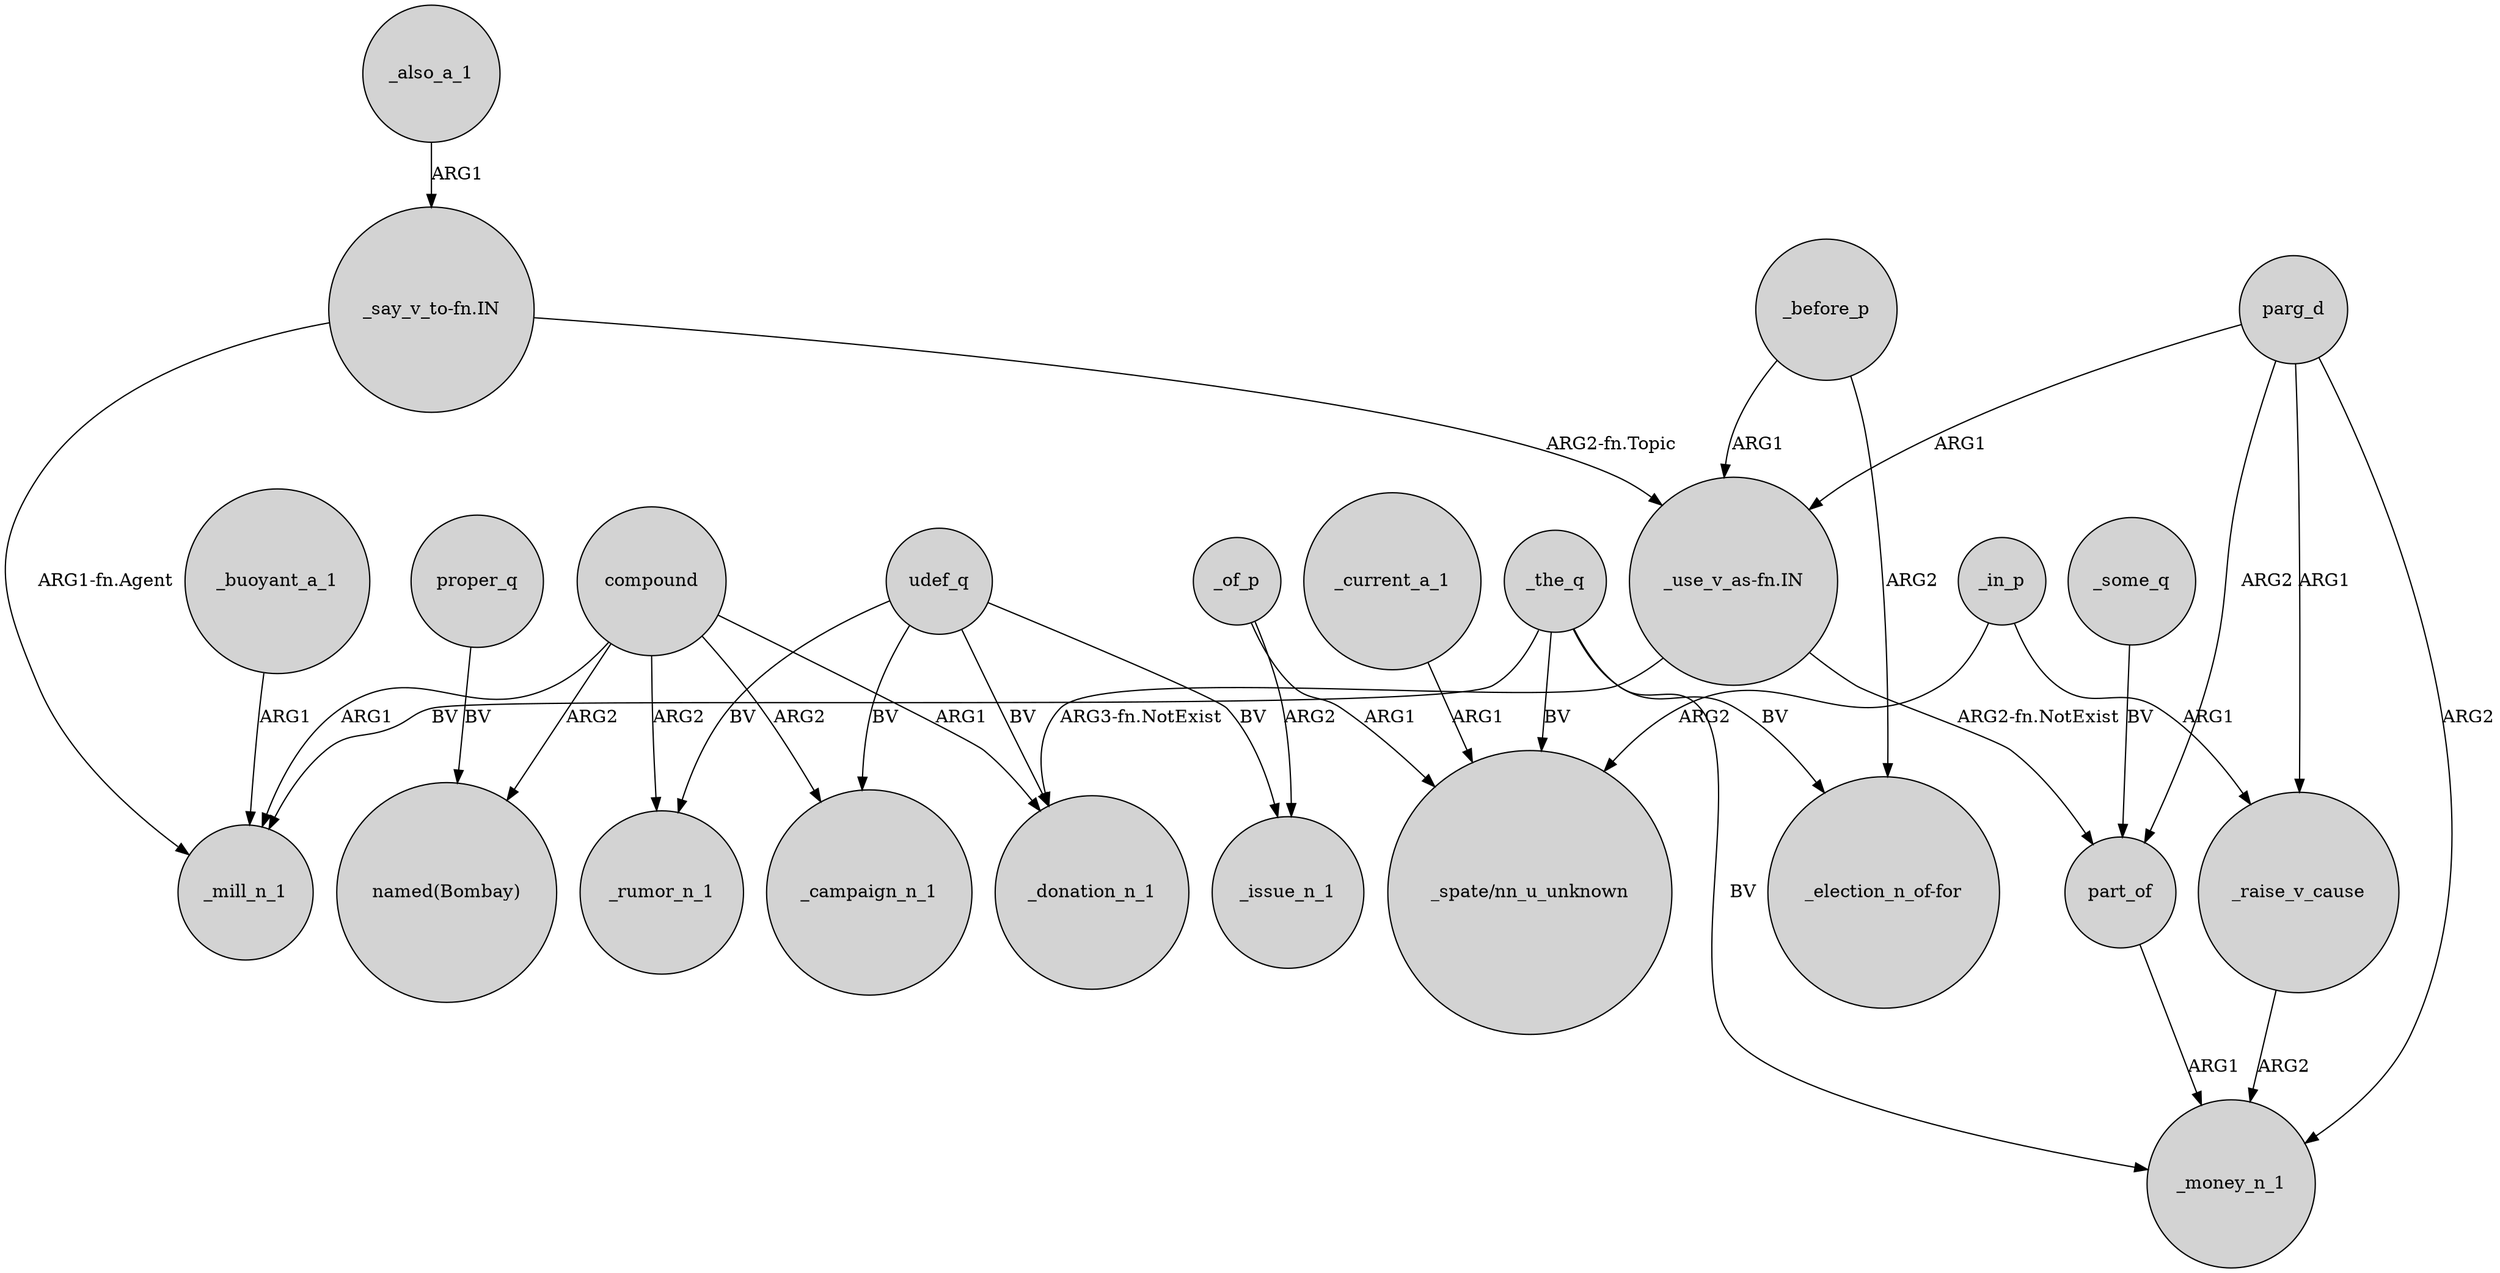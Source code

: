 digraph {
	node [shape=circle style=filled]
	compound -> _mill_n_1 [label=ARG1]
	_also_a_1 -> "_say_v_to-fn.IN" [label=ARG1]
	_the_q -> _money_n_1 [label=BV]
	parg_d -> _raise_v_cause [label=ARG1]
	compound -> _campaign_n_1 [label=ARG2]
	_of_p -> _issue_n_1 [label=ARG2]
	udef_q -> _rumor_n_1 [label=BV]
	udef_q -> _donation_n_1 [label=BV]
	compound -> _donation_n_1 [label=ARG1]
	udef_q -> _campaign_n_1 [label=BV]
	_the_q -> "_election_n_of-for" [label=BV]
	compound -> "named(Bombay)" [label=ARG2]
	_before_p -> "_election_n_of-for" [label=ARG2]
	_some_q -> part_of [label=BV]
	_buoyant_a_1 -> _mill_n_1 [label=ARG1]
	parg_d -> _money_n_1 [label=ARG2]
	part_of -> _money_n_1 [label=ARG1]
	"_say_v_to-fn.IN" -> "_use_v_as-fn.IN" [label="ARG2-fn.Topic"]
	_current_a_1 -> "_spate/nn_u_unknown" [label=ARG1]
	proper_q -> "named(Bombay)" [label=BV]
	_in_p -> "_spate/nn_u_unknown" [label=ARG2]
	_the_q -> _mill_n_1 [label=BV]
	_in_p -> _raise_v_cause [label=ARG1]
	udef_q -> _issue_n_1 [label=BV]
	_of_p -> "_spate/nn_u_unknown" [label=ARG1]
	"_use_v_as-fn.IN" -> part_of [label="ARG2-fn.NotExist"]
	parg_d -> "_use_v_as-fn.IN" [label=ARG1]
	"_use_v_as-fn.IN" -> _donation_n_1 [label="ARG3-fn.NotExist"]
	_before_p -> "_use_v_as-fn.IN" [label=ARG1]
	compound -> _rumor_n_1 [label=ARG2]
	parg_d -> part_of [label=ARG2]
	_raise_v_cause -> _money_n_1 [label=ARG2]
	_the_q -> "_spate/nn_u_unknown" [label=BV]
	"_say_v_to-fn.IN" -> _mill_n_1 [label="ARG1-fn.Agent"]
}
